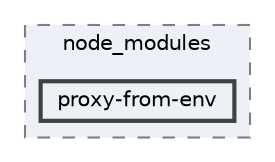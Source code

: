 digraph "pkiclassroomrescheduler/src/main/frontend/node_modules/proxy-from-env"
{
 // LATEX_PDF_SIZE
  bgcolor="transparent";
  edge [fontname=Helvetica,fontsize=10,labelfontname=Helvetica,labelfontsize=10];
  node [fontname=Helvetica,fontsize=10,shape=box,height=0.2,width=0.4];
  compound=true
  subgraph clusterdir_72953eda66ccb3a2722c28e1c3e6c23b {
    graph [ bgcolor="#edf0f7", pencolor="grey50", label="node_modules", fontname=Helvetica,fontsize=10 style="filled,dashed", URL="dir_72953eda66ccb3a2722c28e1c3e6c23b.html",tooltip=""]
  dir_44f19728360d93af754421d4afae12df [label="proxy-from-env", fillcolor="#edf0f7", color="grey25", style="filled,bold", URL="dir_44f19728360d93af754421d4afae12df.html",tooltip=""];
  }
}
